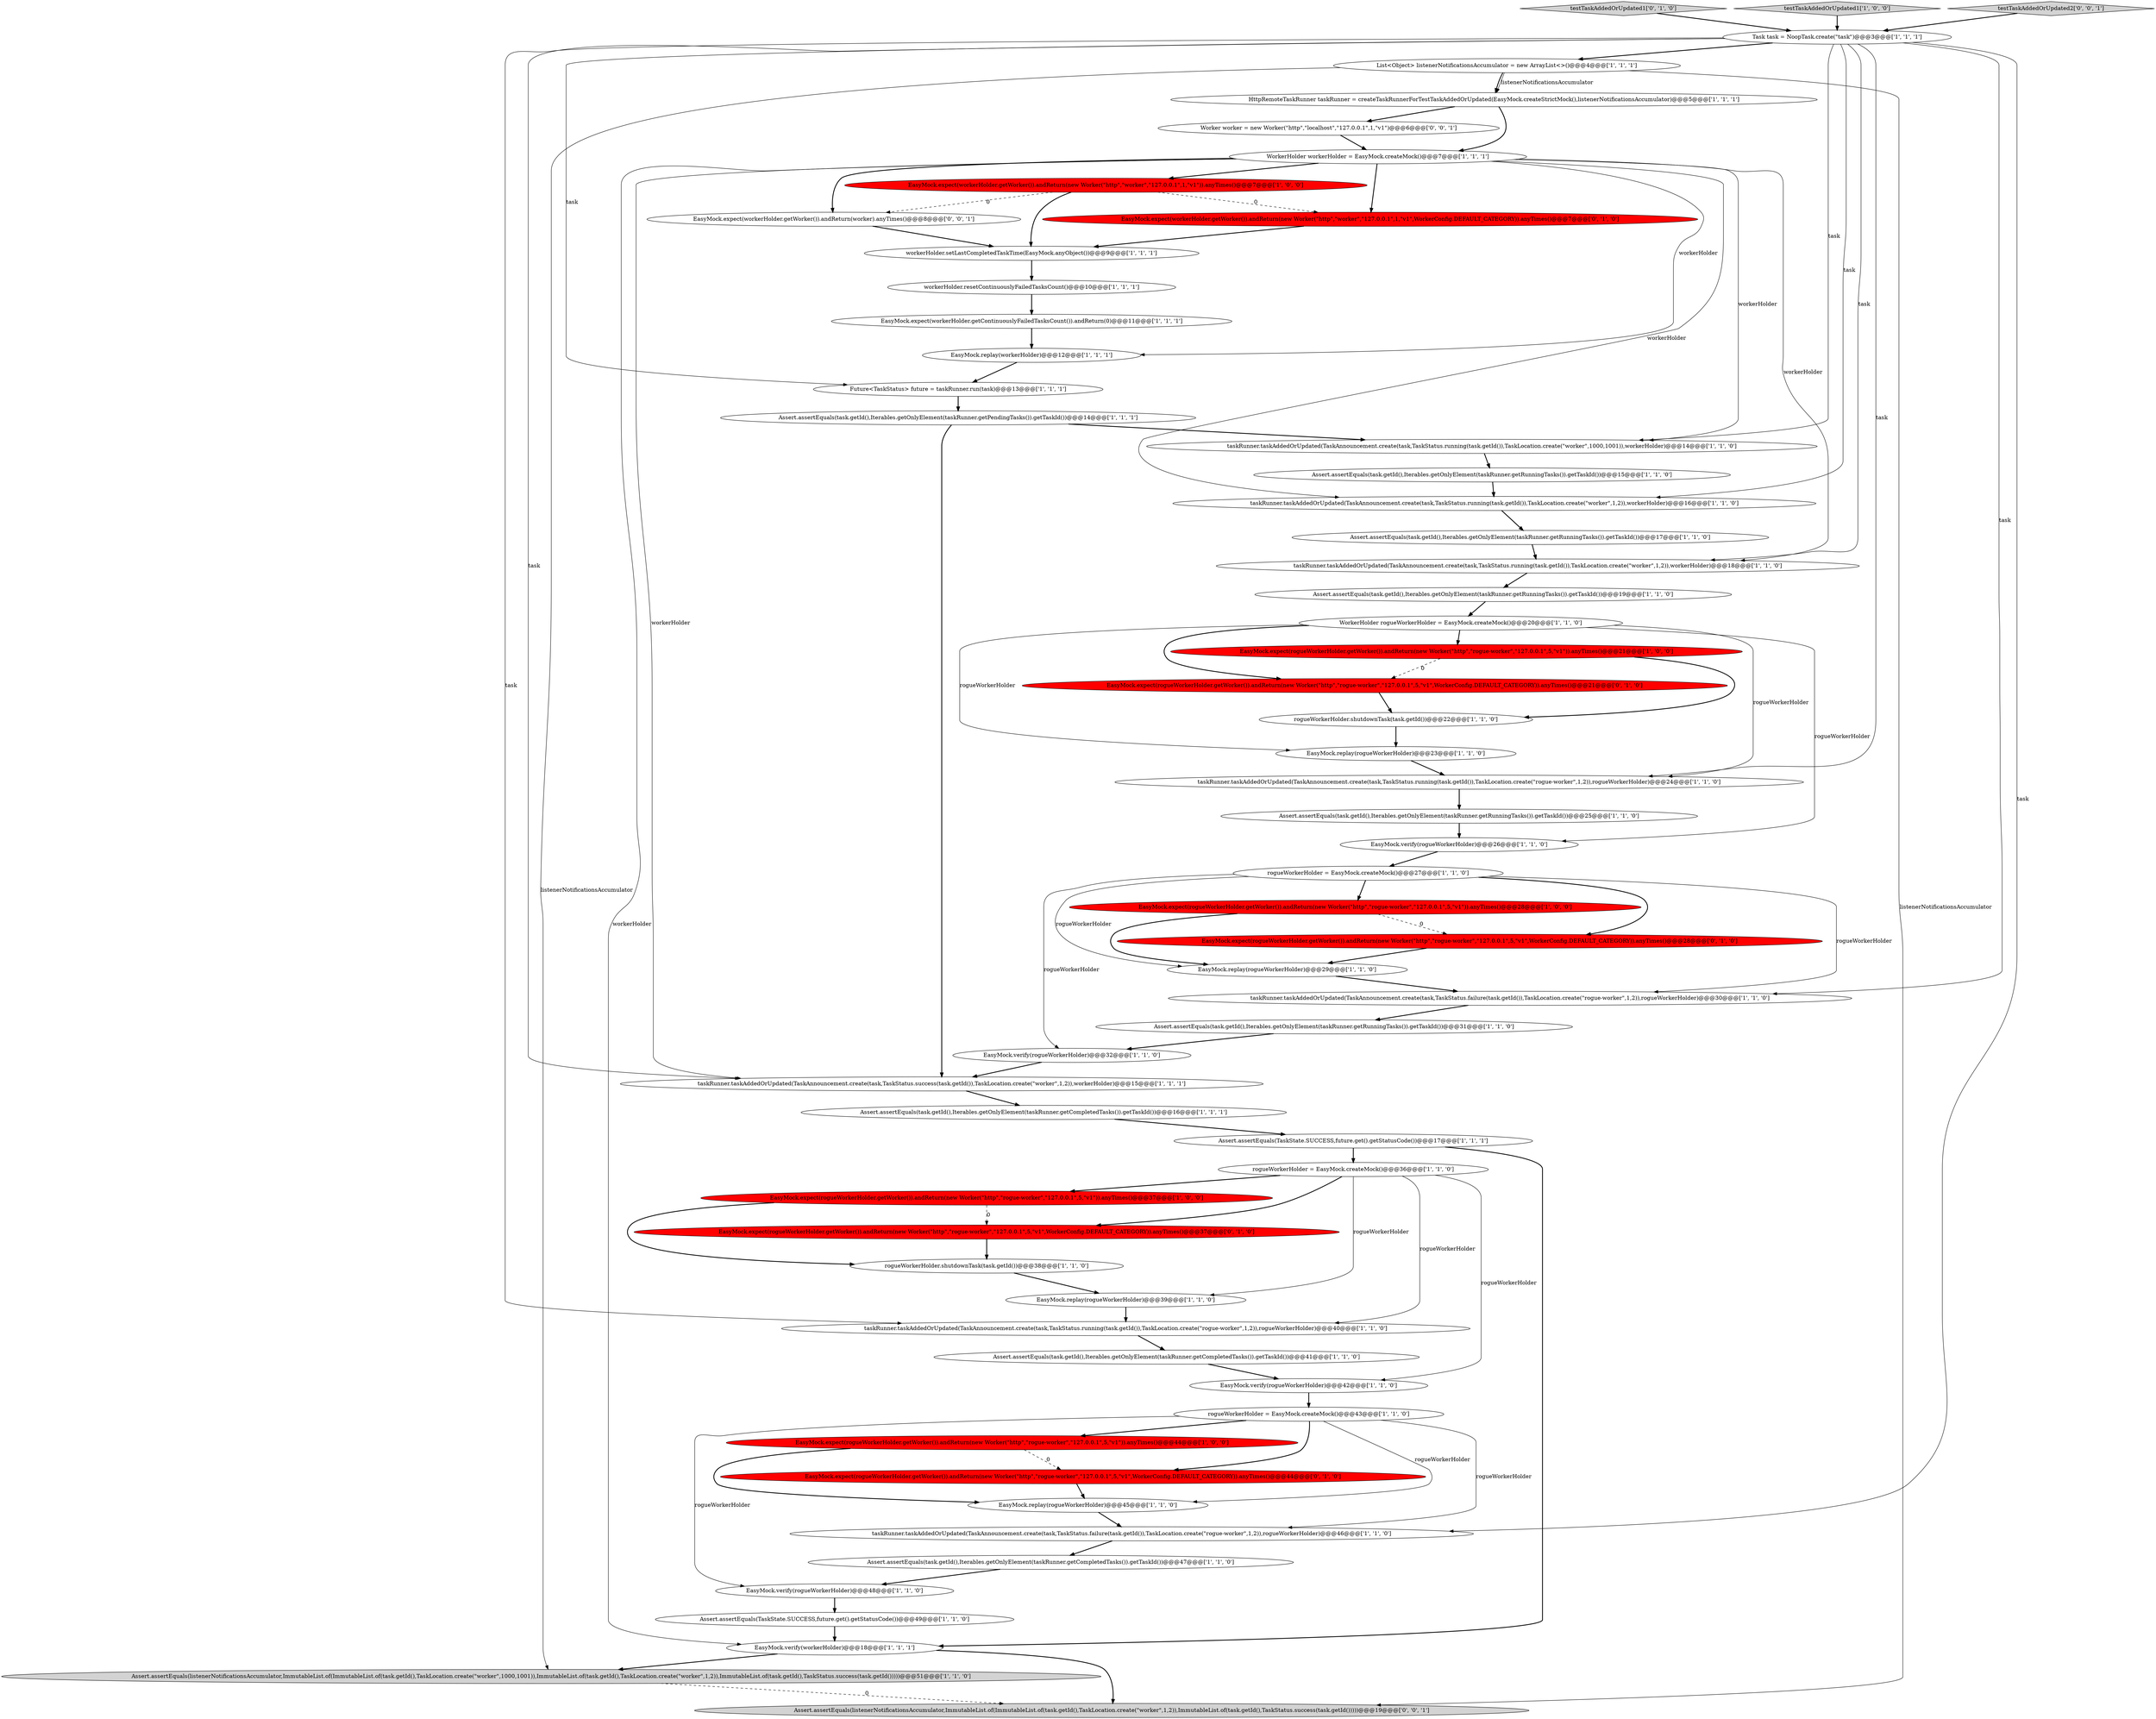 digraph {
20 [style = filled, label = "Assert.assertEquals(task.getId(),Iterables.getOnlyElement(taskRunner.getRunningTasks()).getTaskId())@@@17@@@['1', '1', '0']", fillcolor = white, shape = ellipse image = "AAA0AAABBB1BBB"];
17 [style = filled, label = "EasyMock.replay(rogueWorkerHolder)@@@29@@@['1', '1', '0']", fillcolor = white, shape = ellipse image = "AAA0AAABBB1BBB"];
54 [style = filled, label = "EasyMock.expect(workerHolder.getWorker()).andReturn(new Worker(\"http\",\"worker\",\"127.0.0.1\",1,\"v1\",WorkerConfig.DEFAULT_CATEGORY)).anyTimes()@@@7@@@['0', '1', '0']", fillcolor = red, shape = ellipse image = "AAA1AAABBB2BBB"];
0 [style = filled, label = "Assert.assertEquals(task.getId(),Iterables.getOnlyElement(taskRunner.getCompletedTasks()).getTaskId())@@@41@@@['1', '1', '0']", fillcolor = white, shape = ellipse image = "AAA0AAABBB1BBB"];
4 [style = filled, label = "EasyMock.replay(rogueWorkerHolder)@@@23@@@['1', '1', '0']", fillcolor = white, shape = ellipse image = "AAA0AAABBB1BBB"];
37 [style = filled, label = "workerHolder.resetContinuouslyFailedTasksCount()@@@10@@@['1', '1', '1']", fillcolor = white, shape = ellipse image = "AAA0AAABBB1BBB"];
46 [style = filled, label = "taskRunner.taskAddedOrUpdated(TaskAnnouncement.create(task,TaskStatus.running(task.getId()),TaskLocation.create(\"worker\",1,2)),workerHolder)@@@18@@@['1', '1', '0']", fillcolor = white, shape = ellipse image = "AAA0AAABBB1BBB"];
49 [style = filled, label = "rogueWorkerHolder = EasyMock.createMock()@@@27@@@['1', '1', '0']", fillcolor = white, shape = ellipse image = "AAA0AAABBB1BBB"];
53 [style = filled, label = "testTaskAddedOrUpdated1['0', '1', '0']", fillcolor = lightgray, shape = diamond image = "AAA0AAABBB2BBB"];
57 [style = filled, label = "Assert.assertEquals(listenerNotificationsAccumulator,ImmutableList.of(ImmutableList.of(task.getId(),TaskLocation.create(\"worker\",1,2)),ImmutableList.of(task.getId(),TaskStatus.success(task.getId()))))@@@19@@@['0', '0', '1']", fillcolor = lightgray, shape = ellipse image = "AAA0AAABBB3BBB"];
42 [style = filled, label = "List<Object> listenerNotificationsAccumulator = new ArrayList<>()@@@4@@@['1', '1', '1']", fillcolor = white, shape = ellipse image = "AAA0AAABBB1BBB"];
59 [style = filled, label = "EasyMock.expect(workerHolder.getWorker()).andReturn(worker).anyTimes()@@@8@@@['0', '0', '1']", fillcolor = white, shape = ellipse image = "AAA0AAABBB3BBB"];
29 [style = filled, label = "EasyMock.verify(rogueWorkerHolder)@@@26@@@['1', '1', '0']", fillcolor = white, shape = ellipse image = "AAA0AAABBB1BBB"];
41 [style = filled, label = "EasyMock.expect(workerHolder.getContinuouslyFailedTasksCount()).andReturn(0)@@@11@@@['1', '1', '1']", fillcolor = white, shape = ellipse image = "AAA0AAABBB1BBB"];
18 [style = filled, label = "rogueWorkerHolder = EasyMock.createMock()@@@36@@@['1', '1', '0']", fillcolor = white, shape = ellipse image = "AAA0AAABBB1BBB"];
12 [style = filled, label = "testTaskAddedOrUpdated1['1', '0', '0']", fillcolor = lightgray, shape = diamond image = "AAA0AAABBB1BBB"];
25 [style = filled, label = "taskRunner.taskAddedOrUpdated(TaskAnnouncement.create(task,TaskStatus.failure(task.getId()),TaskLocation.create(\"rogue-worker\",1,2)),rogueWorkerHolder)@@@30@@@['1', '1', '0']", fillcolor = white, shape = ellipse image = "AAA0AAABBB1BBB"];
58 [style = filled, label = "Worker worker = new Worker(\"http\",\"localhost\",\"127.0.0.1\",1,\"v1\")@@@6@@@['0', '0', '1']", fillcolor = white, shape = ellipse image = "AAA0AAABBB3BBB"];
45 [style = filled, label = "EasyMock.verify(rogueWorkerHolder)@@@42@@@['1', '1', '0']", fillcolor = white, shape = ellipse image = "AAA0AAABBB1BBB"];
40 [style = filled, label = "taskRunner.taskAddedOrUpdated(TaskAnnouncement.create(task,TaskStatus.failure(task.getId()),TaskLocation.create(\"rogue-worker\",1,2)),rogueWorkerHolder)@@@46@@@['1', '1', '0']", fillcolor = white, shape = ellipse image = "AAA0AAABBB1BBB"];
6 [style = filled, label = "Assert.assertEquals(TaskState.SUCCESS,future.get().getStatusCode())@@@17@@@['1', '1', '1']", fillcolor = white, shape = ellipse image = "AAA0AAABBB1BBB"];
39 [style = filled, label = "rogueWorkerHolder.shutdownTask(task.getId())@@@38@@@['1', '1', '0']", fillcolor = white, shape = ellipse image = "AAA0AAABBB1BBB"];
26 [style = filled, label = "Assert.assertEquals(task.getId(),Iterables.getOnlyElement(taskRunner.getRunningTasks()).getTaskId())@@@19@@@['1', '1', '0']", fillcolor = white, shape = ellipse image = "AAA0AAABBB1BBB"];
8 [style = filled, label = "Assert.assertEquals(TaskState.SUCCESS,future.get().getStatusCode())@@@49@@@['1', '1', '0']", fillcolor = white, shape = ellipse image = "AAA0AAABBB1BBB"];
10 [style = filled, label = "Assert.assertEquals(task.getId(),Iterables.getOnlyElement(taskRunner.getCompletedTasks()).getTaskId())@@@16@@@['1', '1', '1']", fillcolor = white, shape = ellipse image = "AAA0AAABBB1BBB"];
51 [style = filled, label = "EasyMock.expect(rogueWorkerHolder.getWorker()).andReturn(new Worker(\"http\",\"rogue-worker\",\"127.0.0.1\",5,\"v1\",WorkerConfig.DEFAULT_CATEGORY)).anyTimes()@@@28@@@['0', '1', '0']", fillcolor = red, shape = ellipse image = "AAA1AAABBB2BBB"];
11 [style = filled, label = "workerHolder.setLastCompletedTaskTime(EasyMock.anyObject())@@@9@@@['1', '1', '1']", fillcolor = white, shape = ellipse image = "AAA0AAABBB1BBB"];
19 [style = filled, label = "EasyMock.expect(rogueWorkerHolder.getWorker()).andReturn(new Worker(\"http\",\"rogue-worker\",\"127.0.0.1\",5,\"v1\")).anyTimes()@@@44@@@['1', '0', '0']", fillcolor = red, shape = ellipse image = "AAA1AAABBB1BBB"];
28 [style = filled, label = "rogueWorkerHolder = EasyMock.createMock()@@@43@@@['1', '1', '0']", fillcolor = white, shape = ellipse image = "AAA0AAABBB1BBB"];
47 [style = filled, label = "taskRunner.taskAddedOrUpdated(TaskAnnouncement.create(task,TaskStatus.running(task.getId()),TaskLocation.create(\"worker\",1,2)),workerHolder)@@@16@@@['1', '1', '0']", fillcolor = white, shape = ellipse image = "AAA0AAABBB1BBB"];
7 [style = filled, label = "EasyMock.expect(rogueWorkerHolder.getWorker()).andReturn(new Worker(\"http\",\"rogue-worker\",\"127.0.0.1\",5,\"v1\")).anyTimes()@@@21@@@['1', '0', '0']", fillcolor = red, shape = ellipse image = "AAA1AAABBB1BBB"];
22 [style = filled, label = "EasyMock.replay(workerHolder)@@@12@@@['1', '1', '1']", fillcolor = white, shape = ellipse image = "AAA0AAABBB1BBB"];
24 [style = filled, label = "EasyMock.replay(rogueWorkerHolder)@@@39@@@['1', '1', '0']", fillcolor = white, shape = ellipse image = "AAA0AAABBB1BBB"];
23 [style = filled, label = "Assert.assertEquals(task.getId(),Iterables.getOnlyElement(taskRunner.getRunningTasks()).getTaskId())@@@15@@@['1', '1', '0']", fillcolor = white, shape = ellipse image = "AAA0AAABBB1BBB"];
35 [style = filled, label = "EasyMock.verify(rogueWorkerHolder)@@@32@@@['1', '1', '0']", fillcolor = white, shape = ellipse image = "AAA0AAABBB1BBB"];
30 [style = filled, label = "taskRunner.taskAddedOrUpdated(TaskAnnouncement.create(task,TaskStatus.running(task.getId()),TaskLocation.create(\"rogue-worker\",1,2)),rogueWorkerHolder)@@@40@@@['1', '1', '0']", fillcolor = white, shape = ellipse image = "AAA0AAABBB1BBB"];
52 [style = filled, label = "EasyMock.expect(rogueWorkerHolder.getWorker()).andReturn(new Worker(\"http\",\"rogue-worker\",\"127.0.0.1\",5,\"v1\",WorkerConfig.DEFAULT_CATEGORY)).anyTimes()@@@44@@@['0', '1', '0']", fillcolor = red, shape = ellipse image = "AAA1AAABBB2BBB"];
50 [style = filled, label = "EasyMock.expect(rogueWorkerHolder.getWorker()).andReturn(new Worker(\"http\",\"rogue-worker\",\"127.0.0.1\",5,\"v1\",WorkerConfig.DEFAULT_CATEGORY)).anyTimes()@@@21@@@['0', '1', '0']", fillcolor = red, shape = ellipse image = "AAA1AAABBB2BBB"];
21 [style = filled, label = "Future<TaskStatus> future = taskRunner.run(task)@@@13@@@['1', '1', '1']", fillcolor = white, shape = ellipse image = "AAA0AAABBB1BBB"];
15 [style = filled, label = "EasyMock.expect(rogueWorkerHolder.getWorker()).andReturn(new Worker(\"http\",\"rogue-worker\",\"127.0.0.1\",5,\"v1\")).anyTimes()@@@37@@@['1', '0', '0']", fillcolor = red, shape = ellipse image = "AAA1AAABBB1BBB"];
5 [style = filled, label = "Assert.assertEquals(listenerNotificationsAccumulator,ImmutableList.of(ImmutableList.of(task.getId(),TaskLocation.create(\"worker\",1000,1001)),ImmutableList.of(task.getId(),TaskLocation.create(\"worker\",1,2)),ImmutableList.of(task.getId(),TaskStatus.success(task.getId()))))@@@51@@@['1', '1', '0']", fillcolor = lightgray, shape = ellipse image = "AAA0AAABBB1BBB"];
1 [style = filled, label = "EasyMock.verify(rogueWorkerHolder)@@@48@@@['1', '1', '0']", fillcolor = white, shape = ellipse image = "AAA0AAABBB1BBB"];
2 [style = filled, label = "EasyMock.replay(rogueWorkerHolder)@@@45@@@['1', '1', '0']", fillcolor = white, shape = ellipse image = "AAA0AAABBB1BBB"];
44 [style = filled, label = "Assert.assertEquals(task.getId(),Iterables.getOnlyElement(taskRunner.getRunningTasks()).getTaskId())@@@31@@@['1', '1', '0']", fillcolor = white, shape = ellipse image = "AAA0AAABBB1BBB"];
48 [style = filled, label = "EasyMock.verify(workerHolder)@@@18@@@['1', '1', '1']", fillcolor = white, shape = ellipse image = "AAA0AAABBB1BBB"];
56 [style = filled, label = "testTaskAddedOrUpdated2['0', '0', '1']", fillcolor = lightgray, shape = diamond image = "AAA0AAABBB3BBB"];
33 [style = filled, label = "taskRunner.taskAddedOrUpdated(TaskAnnouncement.create(task,TaskStatus.running(task.getId()),TaskLocation.create(\"worker\",1000,1001)),workerHolder)@@@14@@@['1', '1', '0']", fillcolor = white, shape = ellipse image = "AAA0AAABBB1BBB"];
38 [style = filled, label = "taskRunner.taskAddedOrUpdated(TaskAnnouncement.create(task,TaskStatus.success(task.getId()),TaskLocation.create(\"worker\",1,2)),workerHolder)@@@15@@@['1', '1', '1']", fillcolor = white, shape = ellipse image = "AAA0AAABBB1BBB"];
13 [style = filled, label = "taskRunner.taskAddedOrUpdated(TaskAnnouncement.create(task,TaskStatus.running(task.getId()),TaskLocation.create(\"rogue-worker\",1,2)),rogueWorkerHolder)@@@24@@@['1', '1', '0']", fillcolor = white, shape = ellipse image = "AAA0AAABBB1BBB"];
27 [style = filled, label = "rogueWorkerHolder.shutdownTask(task.getId())@@@22@@@['1', '1', '0']", fillcolor = white, shape = ellipse image = "AAA0AAABBB1BBB"];
36 [style = filled, label = "WorkerHolder workerHolder = EasyMock.createMock()@@@7@@@['1', '1', '1']", fillcolor = white, shape = ellipse image = "AAA0AAABBB1BBB"];
9 [style = filled, label = "EasyMock.expect(rogueWorkerHolder.getWorker()).andReturn(new Worker(\"http\",\"rogue-worker\",\"127.0.0.1\",5,\"v1\")).anyTimes()@@@28@@@['1', '0', '0']", fillcolor = red, shape = ellipse image = "AAA1AAABBB1BBB"];
34 [style = filled, label = "WorkerHolder rogueWorkerHolder = EasyMock.createMock()@@@20@@@['1', '1', '0']", fillcolor = white, shape = ellipse image = "AAA0AAABBB1BBB"];
31 [style = filled, label = "EasyMock.expect(workerHolder.getWorker()).andReturn(new Worker(\"http\",\"worker\",\"127.0.0.1\",1,\"v1\")).anyTimes()@@@7@@@['1', '0', '0']", fillcolor = red, shape = ellipse image = "AAA1AAABBB1BBB"];
43 [style = filled, label = "Assert.assertEquals(task.getId(),Iterables.getOnlyElement(taskRunner.getCompletedTasks()).getTaskId())@@@47@@@['1', '1', '0']", fillcolor = white, shape = ellipse image = "AAA0AAABBB1BBB"];
55 [style = filled, label = "EasyMock.expect(rogueWorkerHolder.getWorker()).andReturn(new Worker(\"http\",\"rogue-worker\",\"127.0.0.1\",5,\"v1\",WorkerConfig.DEFAULT_CATEGORY)).anyTimes()@@@37@@@['0', '1', '0']", fillcolor = red, shape = ellipse image = "AAA1AAABBB2BBB"];
32 [style = filled, label = "Assert.assertEquals(task.getId(),Iterables.getOnlyElement(taskRunner.getPendingTasks()).getTaskId())@@@14@@@['1', '1', '1']", fillcolor = white, shape = ellipse image = "AAA0AAABBB1BBB"];
3 [style = filled, label = "HttpRemoteTaskRunner taskRunner = createTaskRunnerForTestTaskAddedOrUpdated(EasyMock.createStrictMock(),listenerNotificationsAccumulator)@@@5@@@['1', '1', '1']", fillcolor = white, shape = ellipse image = "AAA0AAABBB1BBB"];
16 [style = filled, label = "Assert.assertEquals(task.getId(),Iterables.getOnlyElement(taskRunner.getRunningTasks()).getTaskId())@@@25@@@['1', '1', '0']", fillcolor = white, shape = ellipse image = "AAA0AAABBB1BBB"];
14 [style = filled, label = "Task task = NoopTask.create(\"task\")@@@3@@@['1', '1', '1']", fillcolor = white, shape = ellipse image = "AAA0AAABBB1BBB"];
36->59 [style = bold, label=""];
17->25 [style = bold, label=""];
31->59 [style = dashed, label="0"];
18->55 [style = bold, label=""];
44->35 [style = bold, label=""];
26->34 [style = bold, label=""];
36->22 [style = solid, label="workerHolder"];
49->51 [style = bold, label=""];
39->24 [style = bold, label=""];
14->13 [style = solid, label="task"];
34->50 [style = bold, label=""];
25->44 [style = bold, label=""];
24->30 [style = bold, label=""];
3->36 [style = bold, label=""];
28->52 [style = bold, label=""];
43->1 [style = bold, label=""];
51->17 [style = bold, label=""];
42->3 [style = bold, label=""];
41->22 [style = bold, label=""];
35->38 [style = bold, label=""];
14->25 [style = solid, label="task"];
16->29 [style = bold, label=""];
36->31 [style = bold, label=""];
18->15 [style = bold, label=""];
11->37 [style = bold, label=""];
19->52 [style = dashed, label="0"];
9->17 [style = bold, label=""];
19->2 [style = bold, label=""];
13->16 [style = bold, label=""];
31->11 [style = bold, label=""];
49->17 [style = solid, label="rogueWorkerHolder"];
33->23 [style = bold, label=""];
28->40 [style = solid, label="rogueWorkerHolder"];
59->11 [style = bold, label=""];
14->33 [style = solid, label="task"];
12->14 [style = bold, label=""];
28->19 [style = bold, label=""];
42->5 [style = solid, label="listenerNotificationsAccumulator"];
48->5 [style = bold, label=""];
3->58 [style = bold, label=""];
56->14 [style = bold, label=""];
49->35 [style = solid, label="rogueWorkerHolder"];
6->48 [style = bold, label=""];
14->38 [style = solid, label="task"];
54->11 [style = bold, label=""];
1->8 [style = bold, label=""];
50->27 [style = bold, label=""];
0->45 [style = bold, label=""];
6->18 [style = bold, label=""];
37->41 [style = bold, label=""];
4->13 [style = bold, label=""];
14->42 [style = bold, label=""];
34->29 [style = solid, label="rogueWorkerHolder"];
5->57 [style = dashed, label="0"];
28->1 [style = solid, label="rogueWorkerHolder"];
29->49 [style = bold, label=""];
14->46 [style = solid, label="task"];
55->39 [style = bold, label=""];
42->57 [style = solid, label="listenerNotificationsAccumulator"];
10->6 [style = bold, label=""];
32->33 [style = bold, label=""];
53->14 [style = bold, label=""];
9->51 [style = dashed, label="0"];
18->45 [style = solid, label="rogueWorkerHolder"];
23->47 [style = bold, label=""];
30->0 [style = bold, label=""];
40->43 [style = bold, label=""];
14->30 [style = solid, label="task"];
36->46 [style = solid, label="workerHolder"];
18->30 [style = solid, label="rogueWorkerHolder"];
36->38 [style = solid, label="workerHolder"];
58->36 [style = bold, label=""];
18->24 [style = solid, label="rogueWorkerHolder"];
34->4 [style = solid, label="rogueWorkerHolder"];
48->57 [style = bold, label=""];
38->10 [style = bold, label=""];
14->40 [style = solid, label="task"];
14->47 [style = solid, label="task"];
20->46 [style = bold, label=""];
49->25 [style = solid, label="rogueWorkerHolder"];
31->54 [style = dashed, label="0"];
22->21 [style = bold, label=""];
34->7 [style = bold, label=""];
52->2 [style = bold, label=""];
2->40 [style = bold, label=""];
45->28 [style = bold, label=""];
36->48 [style = solid, label="workerHolder"];
8->48 [style = bold, label=""];
32->38 [style = bold, label=""];
42->3 [style = solid, label="listenerNotificationsAccumulator"];
27->4 [style = bold, label=""];
36->33 [style = solid, label="workerHolder"];
15->55 [style = dashed, label="0"];
46->26 [style = bold, label=""];
15->39 [style = bold, label=""];
21->32 [style = bold, label=""];
47->20 [style = bold, label=""];
28->2 [style = solid, label="rogueWorkerHolder"];
7->27 [style = bold, label=""];
34->13 [style = solid, label="rogueWorkerHolder"];
36->47 [style = solid, label="workerHolder"];
36->54 [style = bold, label=""];
7->50 [style = dashed, label="0"];
49->9 [style = bold, label=""];
14->21 [style = solid, label="task"];
}

